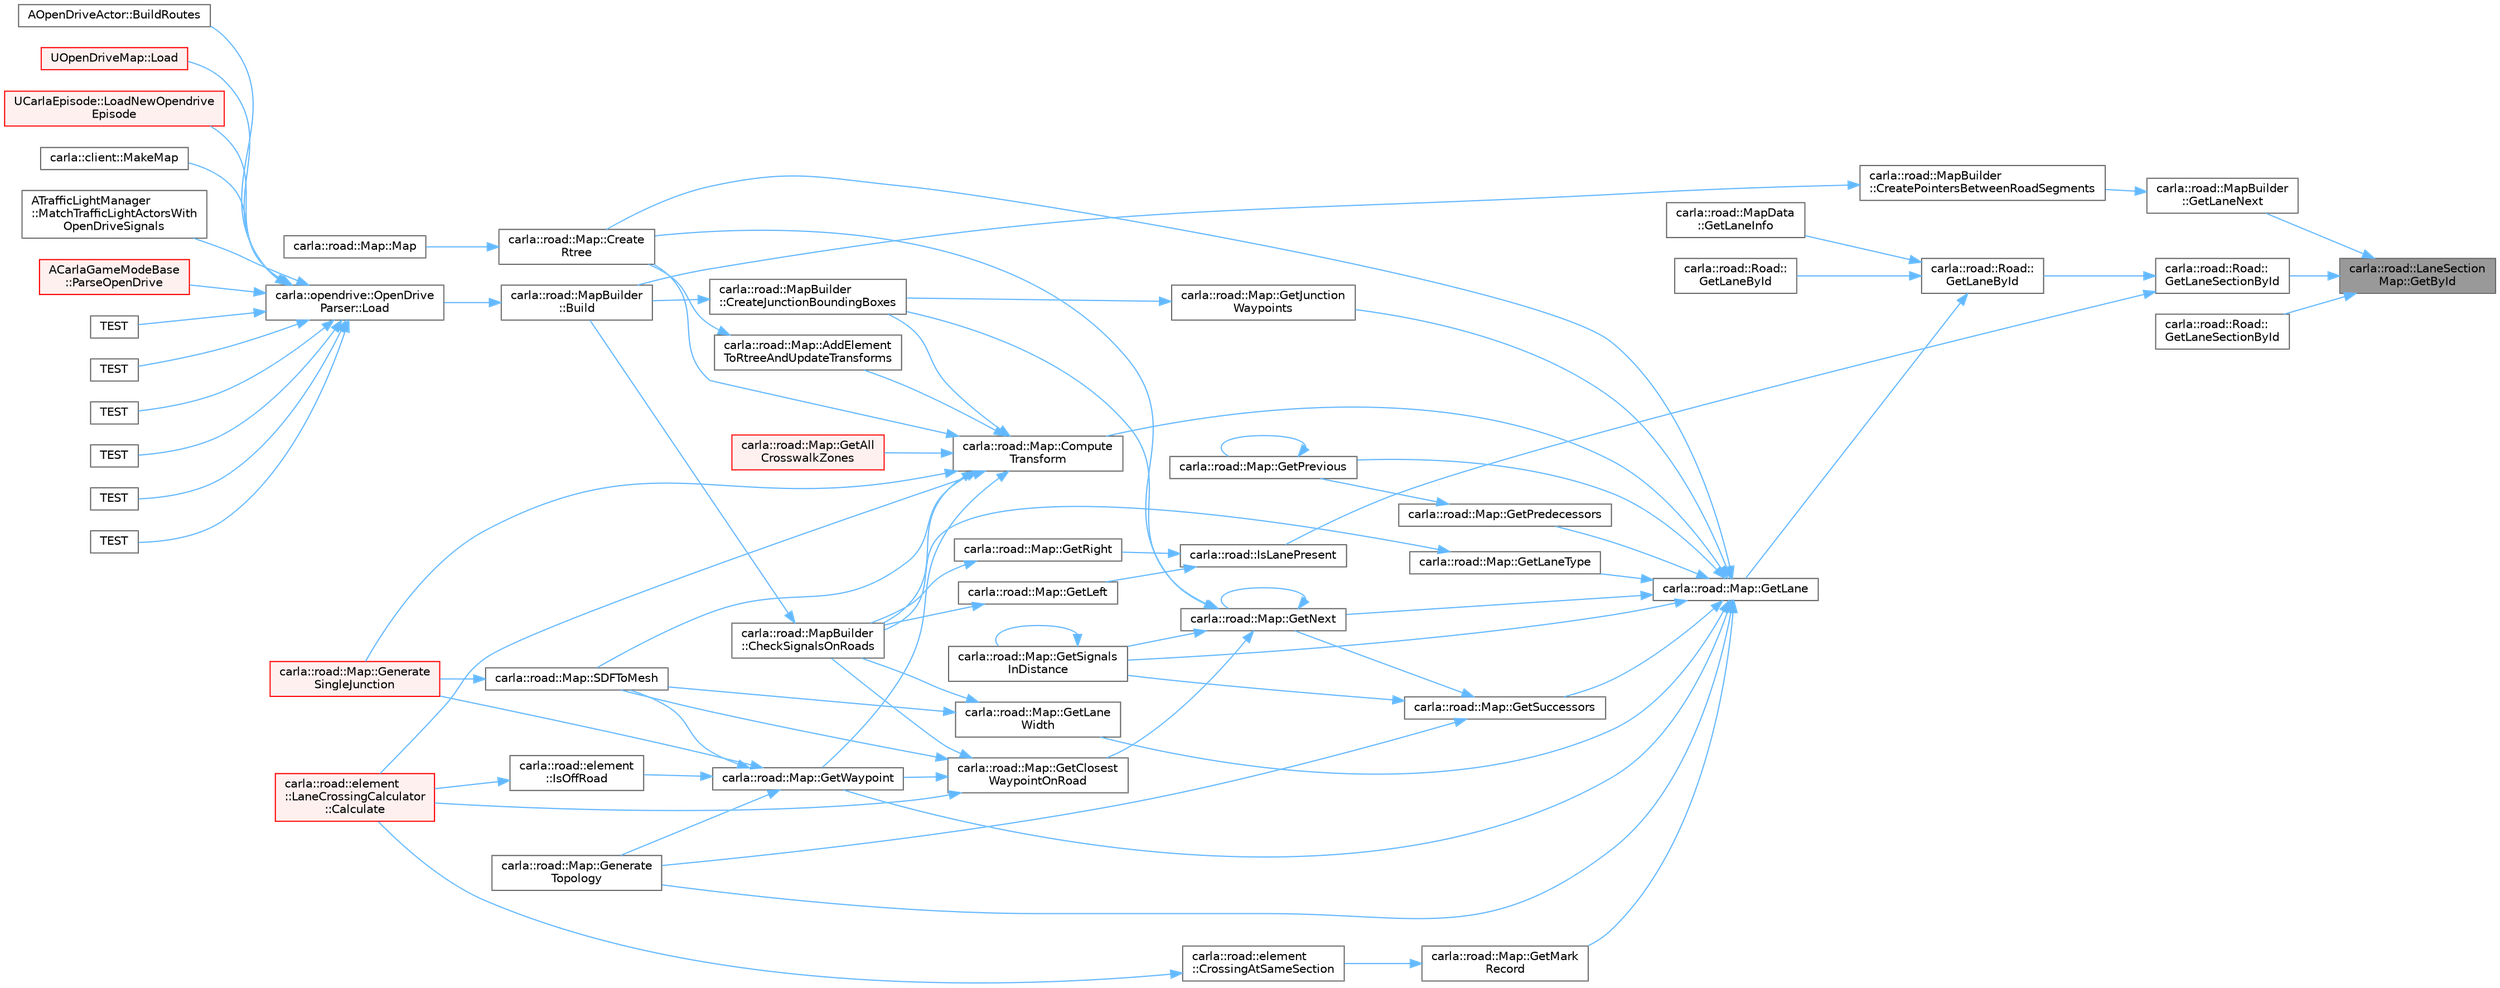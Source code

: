 digraph "carla::road::LaneSectionMap::GetById"
{
 // INTERACTIVE_SVG=YES
 // LATEX_PDF_SIZE
  bgcolor="transparent";
  edge [fontname=Helvetica,fontsize=10,labelfontname=Helvetica,labelfontsize=10];
  node [fontname=Helvetica,fontsize=10,shape=box,height=0.2,width=0.4];
  rankdir="RL";
  Node1 [id="Node000001",label="carla::road::LaneSection\lMap::GetById",height=0.2,width=0.4,color="gray40", fillcolor="grey60", style="filled", fontcolor="black",tooltip=" "];
  Node1 -> Node2 [id="edge1_Node000001_Node000002",dir="back",color="steelblue1",style="solid",tooltip=" "];
  Node2 [id="Node000002",label="carla::road::MapBuilder\l::GetLaneNext",height=0.2,width=0.4,color="grey40", fillcolor="white", style="filled",URL="$de/d16/classcarla_1_1road_1_1MapBuilder.html#ad84a5423baee8d92269aab9d8723c68a",tooltip="Return a list of pointers to all lanes from a lane (using road and junction info)."];
  Node2 -> Node3 [id="edge2_Node000002_Node000003",dir="back",color="steelblue1",style="solid",tooltip=" "];
  Node3 [id="Node000003",label="carla::road::MapBuilder\l::CreatePointersBetweenRoadSegments",height=0.2,width=0.4,color="grey40", fillcolor="white", style="filled",URL="$de/d16/classcarla_1_1road_1_1MapBuilder.html#ae3f4192b6f1b0737a5d12923fc8da239",tooltip="Create the pointers between RoadSegments based on the ids."];
  Node3 -> Node4 [id="edge3_Node000003_Node000004",dir="back",color="steelblue1",style="solid",tooltip=" "];
  Node4 [id="Node000004",label="carla::road::MapBuilder\l::Build",height=0.2,width=0.4,color="grey40", fillcolor="white", style="filled",URL="$de/d16/classcarla_1_1road_1_1MapBuilder.html#a7b0bb12125e15fd246924aee12327e7e",tooltip=" "];
  Node4 -> Node5 [id="edge4_Node000004_Node000005",dir="back",color="steelblue1",style="solid",tooltip=" "];
  Node5 [id="Node000005",label="carla::opendrive::OpenDrive\lParser::Load",height=0.2,width=0.4,color="grey40", fillcolor="white", style="filled",URL="$de/d5a/classcarla_1_1opendrive_1_1OpenDriveParser.html#a599fd6174f30aaee59590c16503afd8a",tooltip=" "];
  Node5 -> Node6 [id="edge5_Node000005_Node000006",dir="back",color="steelblue1",style="solid",tooltip=" "];
  Node6 [id="Node000006",label="AOpenDriveActor::BuildRoutes",height=0.2,width=0.4,color="grey40", fillcolor="white", style="filled",URL="$d0/d2d/classAOpenDriveActor.html#ac8678af2b371c3a3faca8775ab1e4816",tooltip=" "];
  Node5 -> Node7 [id="edge6_Node000005_Node000007",dir="back",color="steelblue1",style="solid",tooltip=" "];
  Node7 [id="Node000007",label="UOpenDriveMap::Load",height=0.2,width=0.4,color="red", fillcolor="#FFF0F0", style="filled",URL="$d8/dfe/classUOpenDriveMap.html#a0ce422ee1f79211e6957bab1d2048348",tooltip="Load this map with an OpenDrive (XODR) file."];
  Node5 -> Node10 [id="edge7_Node000005_Node000010",dir="back",color="steelblue1",style="solid",tooltip=" "];
  Node10 [id="Node000010",label="UCarlaEpisode::LoadNewOpendrive\lEpisode",height=0.2,width=0.4,color="red", fillcolor="#FFF0F0", style="filled",URL="$dc/d84/classUCarlaEpisode.html#a3eeed56e0cc3cf04d266b86c5a88c3ed",tooltip="Load a new map generating the mesh from OpenDRIVE data and start a new episode."];
  Node5 -> Node13 [id="edge8_Node000005_Node000013",dir="back",color="steelblue1",style="solid",tooltip=" "];
  Node13 [id="Node000013",label="carla::client::MakeMap",height=0.2,width=0.4,color="grey40", fillcolor="white", style="filled",URL="$d2/daf/namespacecarla_1_1client.html#a228b83c6429f8e3406a93a1b41eb1565",tooltip=" "];
  Node5 -> Node14 [id="edge9_Node000005_Node000014",dir="back",color="steelblue1",style="solid",tooltip=" "];
  Node14 [id="Node000014",label="ATrafficLightManager\l::MatchTrafficLightActorsWith\lOpenDriveSignals",height=0.2,width=0.4,color="grey40", fillcolor="white", style="filled",URL="$df/da5/classATrafficLightManager.html#a212893f28dfefd3883c68be7e9a7d835",tooltip=" "];
  Node5 -> Node15 [id="edge10_Node000005_Node000015",dir="back",color="steelblue1",style="solid",tooltip=" "];
  Node15 [id="Node000015",label="ACarlaGameModeBase\l::ParseOpenDrive",height=0.2,width=0.4,color="red", fillcolor="#FFF0F0", style="filled",URL="$db/de5/classACarlaGameModeBase.html#aa1cc7f6d077f3a4dcf7b1d523c9f5d2f",tooltip=" "];
  Node5 -> Node17 [id="edge11_Node000005_Node000017",dir="back",color="steelblue1",style="solid",tooltip=" "];
  Node17 [id="Node000017",label="TEST",height=0.2,width=0.4,color="grey40", fillcolor="white", style="filled",URL="$d1/dc0/test__opendrive_8cpp.html#a95337c8716f4e9d4e8bba560dbde9e34",tooltip=" "];
  Node5 -> Node18 [id="edge12_Node000005_Node000018",dir="back",color="steelblue1",style="solid",tooltip=" "];
  Node18 [id="Node000018",label="TEST",height=0.2,width=0.4,color="grey40", fillcolor="white", style="filled",URL="$d1/dc0/test__opendrive_8cpp.html#a21ad6143dcb9642d77c0dfc031f41b2a",tooltip=" "];
  Node5 -> Node19 [id="edge13_Node000005_Node000019",dir="back",color="steelblue1",style="solid",tooltip=" "];
  Node19 [id="Node000019",label="TEST",height=0.2,width=0.4,color="grey40", fillcolor="white", style="filled",URL="$d1/dc0/test__opendrive_8cpp.html#ad3c77eb93e568426e72ddb84a31031a7",tooltip=" "];
  Node5 -> Node20 [id="edge14_Node000005_Node000020",dir="back",color="steelblue1",style="solid",tooltip=" "];
  Node20 [id="Node000020",label="TEST",height=0.2,width=0.4,color="grey40", fillcolor="white", style="filled",URL="$d1/dc0/test__opendrive_8cpp.html#aa6244d8f18c32ca7e6f0b3de79354dda",tooltip=" "];
  Node5 -> Node21 [id="edge15_Node000005_Node000021",dir="back",color="steelblue1",style="solid",tooltip=" "];
  Node21 [id="Node000021",label="TEST",height=0.2,width=0.4,color="grey40", fillcolor="white", style="filled",URL="$d1/dc0/test__opendrive_8cpp.html#ac8d924b4ffb05114a054b94c74cffa78",tooltip=" "];
  Node5 -> Node22 [id="edge16_Node000005_Node000022",dir="back",color="steelblue1",style="solid",tooltip=" "];
  Node22 [id="Node000022",label="TEST",height=0.2,width=0.4,color="grey40", fillcolor="white", style="filled",URL="$d1/dc0/test__opendrive_8cpp.html#a47478715c88bbf3920c5566107f97b94",tooltip=" "];
  Node1 -> Node23 [id="edge17_Node000001_Node000023",dir="back",color="steelblue1",style="solid",tooltip=" "];
  Node23 [id="Node000023",label="carla::road::Road::\lGetLaneSectionById",height=0.2,width=0.4,color="grey40", fillcolor="white", style="filled",URL="$dd/de6/classcarla_1_1road_1_1Road.html#afc2ce3f2de8825413a827d46c62c197b",tooltip=" "];
  Node23 -> Node24 [id="edge18_Node000023_Node000024",dir="back",color="steelblue1",style="solid",tooltip=" "];
  Node24 [id="Node000024",label="carla::road::Road::\lGetLaneById",height=0.2,width=0.4,color="grey40", fillcolor="white", style="filled",URL="$dd/de6/classcarla_1_1road_1_1Road.html#a44cd205b140128adf1fc06f91f55409a",tooltip=" "];
  Node24 -> Node25 [id="edge19_Node000024_Node000025",dir="back",color="steelblue1",style="solid",tooltip=" "];
  Node25 [id="Node000025",label="carla::road::Map::GetLane",height=0.2,width=0.4,color="grey40", fillcolor="white", style="filled",URL="$d0/d34/classcarla_1_1road_1_1Map.html#af8814cb7eb14d0691d9c1e49f4ef88b1",tooltip="========================================================================"];
  Node25 -> Node26 [id="edge20_Node000025_Node000026",dir="back",color="steelblue1",style="solid",tooltip=" "];
  Node26 [id="Node000026",label="carla::road::Map::Compute\lTransform",height=0.2,width=0.4,color="grey40", fillcolor="white", style="filled",URL="$d0/d34/classcarla_1_1road_1_1Map.html#ab92716131e75fa9760042389d14f56a2",tooltip=" "];
  Node26 -> Node27 [id="edge21_Node000026_Node000027",dir="back",color="steelblue1",style="solid",tooltip=" "];
  Node27 [id="Node000027",label="carla::road::Map::AddElement\lToRtreeAndUpdateTransforms",height=0.2,width=0.4,color="grey40", fillcolor="white", style="filled",URL="$d0/d34/classcarla_1_1road_1_1Map.html#a36af7faea3211dab99511c59e06c52c2",tooltip=" "];
  Node27 -> Node28 [id="edge22_Node000027_Node000028",dir="back",color="steelblue1",style="solid",tooltip=" "];
  Node28 [id="Node000028",label="carla::road::Map::Create\lRtree",height=0.2,width=0.4,color="grey40", fillcolor="white", style="filled",URL="$d0/d34/classcarla_1_1road_1_1Map.html#ad30ed42bc1a8089df7d63ec8cdfa3e72",tooltip=" "];
  Node28 -> Node29 [id="edge23_Node000028_Node000029",dir="back",color="steelblue1",style="solid",tooltip=" "];
  Node29 [id="Node000029",label="carla::road::Map::Map",height=0.2,width=0.4,color="grey40", fillcolor="white", style="filled",URL="$d0/d34/classcarla_1_1road_1_1Map.html#a8f7405072e937b732ea32c9b73bd116c",tooltip="========================================================================"];
  Node26 -> Node30 [id="edge24_Node000026_Node000030",dir="back",color="steelblue1",style="solid",tooltip=" "];
  Node30 [id="Node000030",label="carla::road::element\l::LaneCrossingCalculator\l::Calculate",height=0.2,width=0.4,color="red", fillcolor="#FFF0F0", style="filled",URL="$d2/d60/classcarla_1_1road_1_1element_1_1LaneCrossingCalculator.html#a589511f573df9e9c46c55a7a46c02cd6",tooltip=" "];
  Node26 -> Node32 [id="edge25_Node000026_Node000032",dir="back",color="steelblue1",style="solid",tooltip=" "];
  Node32 [id="Node000032",label="carla::road::MapBuilder\l::CheckSignalsOnRoads",height=0.2,width=0.4,color="grey40", fillcolor="white", style="filled",URL="$de/d16/classcarla_1_1road_1_1MapBuilder.html#af3773de062a9e9aec4310f024f19ba28",tooltip="Checks signals overlapping driving lanes and emits a warning"];
  Node32 -> Node4 [id="edge26_Node000032_Node000004",dir="back",color="steelblue1",style="solid",tooltip=" "];
  Node26 -> Node33 [id="edge27_Node000026_Node000033",dir="back",color="steelblue1",style="solid",tooltip=" "];
  Node33 [id="Node000033",label="carla::road::MapBuilder\l::CreateJunctionBoundingBoxes",height=0.2,width=0.4,color="grey40", fillcolor="white", style="filled",URL="$de/d16/classcarla_1_1road_1_1MapBuilder.html#ab0d9fe008defb1501769cf62f8cadf14",tooltip="Create the bounding boxes of each junction"];
  Node33 -> Node4 [id="edge28_Node000033_Node000004",dir="back",color="steelblue1",style="solid",tooltip=" "];
  Node26 -> Node28 [id="edge29_Node000026_Node000028",dir="back",color="steelblue1",style="solid",tooltip=" "];
  Node26 -> Node34 [id="edge30_Node000026_Node000034",dir="back",color="steelblue1",style="solid",tooltip=" "];
  Node34 [id="Node000034",label="carla::road::Map::Generate\lSingleJunction",height=0.2,width=0.4,color="red", fillcolor="#FFF0F0", style="filled",URL="$d0/d34/classcarla_1_1road_1_1Map.html#accf4f345bb9db4bcd6cdd9e6fec322cc",tooltip=" "];
  Node26 -> Node37 [id="edge31_Node000026_Node000037",dir="back",color="steelblue1",style="solid",tooltip=" "];
  Node37 [id="Node000037",label="carla::road::Map::GetAll\lCrosswalkZones",height=0.2,width=0.4,color="red", fillcolor="#FFF0F0", style="filled",URL="$d0/d34/classcarla_1_1road_1_1Map.html#ad5c36d945ee852b47b55e7d3210a20d0",tooltip="Returns a list of locations defining 2d areas, when a location is repeated an area is finished"];
  Node26 -> Node39 [id="edge32_Node000026_Node000039",dir="back",color="steelblue1",style="solid",tooltip=" "];
  Node39 [id="Node000039",label="carla::road::Map::GetWaypoint",height=0.2,width=0.4,color="grey40", fillcolor="white", style="filled",URL="$d0/d34/classcarla_1_1road_1_1Map.html#a39f0ccacb98f62b339de96c69621543b",tooltip=" "];
  Node39 -> Node34 [id="edge33_Node000039_Node000034",dir="back",color="steelblue1",style="solid",tooltip=" "];
  Node39 -> Node40 [id="edge34_Node000039_Node000040",dir="back",color="steelblue1",style="solid",tooltip=" "];
  Node40 [id="Node000040",label="carla::road::Map::Generate\lTopology",height=0.2,width=0.4,color="grey40", fillcolor="white", style="filled",URL="$d0/d34/classcarla_1_1road_1_1Map.html#a047f3fd871248ef6cea3d7057e38830b",tooltip="Generate the minimum set of waypoints that define the topology of map."];
  Node39 -> Node41 [id="edge35_Node000039_Node000041",dir="back",color="steelblue1",style="solid",tooltip=" "];
  Node41 [id="Node000041",label="carla::road::element\l::IsOffRoad",height=0.2,width=0.4,color="grey40", fillcolor="white", style="filled",URL="$df/dc1/namespacecarla_1_1road_1_1element.html#ad4397b3938f0a721ad5208f14912b744",tooltip=" "];
  Node41 -> Node30 [id="edge36_Node000041_Node000030",dir="back",color="steelblue1",style="solid",tooltip=" "];
  Node39 -> Node42 [id="edge37_Node000039_Node000042",dir="back",color="steelblue1",style="solid",tooltip=" "];
  Node42 [id="Node000042",label="carla::road::Map::SDFToMesh",height=0.2,width=0.4,color="grey40", fillcolor="white", style="filled",URL="$d0/d34/classcarla_1_1road_1_1Map.html#a1653a470bdf6e93b0471773b2e079847",tooltip=" "];
  Node42 -> Node34 [id="edge38_Node000042_Node000034",dir="back",color="steelblue1",style="solid",tooltip=" "];
  Node26 -> Node42 [id="edge39_Node000026_Node000042",dir="back",color="steelblue1",style="solid",tooltip=" "];
  Node25 -> Node28 [id="edge40_Node000025_Node000028",dir="back",color="steelblue1",style="solid",tooltip=" "];
  Node25 -> Node40 [id="edge41_Node000025_Node000040",dir="back",color="steelblue1",style="solid",tooltip=" "];
  Node25 -> Node43 [id="edge42_Node000025_Node000043",dir="back",color="steelblue1",style="solid",tooltip=" "];
  Node43 [id="Node000043",label="carla::road::Map::GetJunction\lWaypoints",height=0.2,width=0.4,color="grey40", fillcolor="white", style="filled",URL="$d0/d34/classcarla_1_1road_1_1Map.html#adf1b3cb75595be020adbdbd325298638",tooltip="Generate waypoints of the junction"];
  Node43 -> Node33 [id="edge43_Node000043_Node000033",dir="back",color="steelblue1",style="solid",tooltip=" "];
  Node25 -> Node44 [id="edge44_Node000025_Node000044",dir="back",color="steelblue1",style="solid",tooltip=" "];
  Node44 [id="Node000044",label="carla::road::Map::GetLaneType",height=0.2,width=0.4,color="grey40", fillcolor="white", style="filled",URL="$d0/d34/classcarla_1_1road_1_1Map.html#a13a6d3fc7996a000ca9e689f0b814730",tooltip=" "];
  Node44 -> Node32 [id="edge45_Node000044_Node000032",dir="back",color="steelblue1",style="solid",tooltip=" "];
  Node25 -> Node45 [id="edge46_Node000025_Node000045",dir="back",color="steelblue1",style="solid",tooltip=" "];
  Node45 [id="Node000045",label="carla::road::Map::GetLane\lWidth",height=0.2,width=0.4,color="grey40", fillcolor="white", style="filled",URL="$d0/d34/classcarla_1_1road_1_1Map.html#a224091be975361b3d8495dd0d5649f01",tooltip=" "];
  Node45 -> Node32 [id="edge47_Node000045_Node000032",dir="back",color="steelblue1",style="solid",tooltip=" "];
  Node45 -> Node42 [id="edge48_Node000045_Node000042",dir="back",color="steelblue1",style="solid",tooltip=" "];
  Node25 -> Node46 [id="edge49_Node000025_Node000046",dir="back",color="steelblue1",style="solid",tooltip=" "];
  Node46 [id="Node000046",label="carla::road::Map::GetMark\lRecord",height=0.2,width=0.4,color="grey40", fillcolor="white", style="filled",URL="$d0/d34/classcarla_1_1road_1_1Map.html#a4a0c764747946ae995862a48f359533b",tooltip=" "];
  Node46 -> Node47 [id="edge50_Node000046_Node000047",dir="back",color="steelblue1",style="solid",tooltip=" "];
  Node47 [id="Node000047",label="carla::road::element\l::CrossingAtSameSection",height=0.2,width=0.4,color="grey40", fillcolor="white", style="filled",URL="$df/dc1/namespacecarla_1_1road_1_1element.html#acbe8560f6810573eb51af9654c3ada77",tooltip="Calculate the lane markings that need to be crossed from lane_id_origin to lane_id_destination."];
  Node47 -> Node30 [id="edge51_Node000047_Node000030",dir="back",color="steelblue1",style="solid",tooltip=" "];
  Node25 -> Node48 [id="edge52_Node000025_Node000048",dir="back",color="steelblue1",style="solid",tooltip=" "];
  Node48 [id="Node000048",label="carla::road::Map::GetNext",height=0.2,width=0.4,color="grey40", fillcolor="white", style="filled",URL="$d0/d34/classcarla_1_1road_1_1Map.html#a83541de08e4b515768c211f1cdbecd4f",tooltip="Return the list of waypoints at distance such that a vehicle at waypoint could drive to."];
  Node48 -> Node33 [id="edge53_Node000048_Node000033",dir="back",color="steelblue1",style="solid",tooltip=" "];
  Node48 -> Node28 [id="edge54_Node000048_Node000028",dir="back",color="steelblue1",style="solid",tooltip=" "];
  Node48 -> Node49 [id="edge55_Node000048_Node000049",dir="back",color="steelblue1",style="solid",tooltip=" "];
  Node49 [id="Node000049",label="carla::road::Map::GetClosest\lWaypointOnRoad",height=0.2,width=0.4,color="grey40", fillcolor="white", style="filled",URL="$d0/d34/classcarla_1_1road_1_1Map.html#a37ba4f58b767002274b6f4d86258986a",tooltip="========================================================================"];
  Node49 -> Node30 [id="edge56_Node000049_Node000030",dir="back",color="steelblue1",style="solid",tooltip=" "];
  Node49 -> Node32 [id="edge57_Node000049_Node000032",dir="back",color="steelblue1",style="solid",tooltip=" "];
  Node49 -> Node39 [id="edge58_Node000049_Node000039",dir="back",color="steelblue1",style="solid",tooltip=" "];
  Node49 -> Node42 [id="edge59_Node000049_Node000042",dir="back",color="steelblue1",style="solid",tooltip=" "];
  Node48 -> Node48 [id="edge60_Node000048_Node000048",dir="back",color="steelblue1",style="solid",tooltip=" "];
  Node48 -> Node50 [id="edge61_Node000048_Node000050",dir="back",color="steelblue1",style="solid",tooltip=" "];
  Node50 [id="Node000050",label="carla::road::Map::GetSignals\lInDistance",height=0.2,width=0.4,color="grey40", fillcolor="white", style="filled",URL="$d0/d34/classcarla_1_1road_1_1Map.html#a048dcf017f5500a177b28c36aac1e769",tooltip="Searches signals from an initial waypoint until the defined distance."];
  Node50 -> Node50 [id="edge62_Node000050_Node000050",dir="back",color="steelblue1",style="solid",tooltip=" "];
  Node25 -> Node51 [id="edge63_Node000025_Node000051",dir="back",color="steelblue1",style="solid",tooltip=" "];
  Node51 [id="Node000051",label="carla::road::Map::GetPredecessors",height=0.2,width=0.4,color="grey40", fillcolor="white", style="filled",URL="$d0/d34/classcarla_1_1road_1_1Map.html#ad0f471608dfa32a20135abb08bb53f4e",tooltip=" "];
  Node51 -> Node52 [id="edge64_Node000051_Node000052",dir="back",color="steelblue1",style="solid",tooltip=" "];
  Node52 [id="Node000052",label="carla::road::Map::GetPrevious",height=0.2,width=0.4,color="grey40", fillcolor="white", style="filled",URL="$d0/d34/classcarla_1_1road_1_1Map.html#a0afb8efa57799a556b3e242a683b5546",tooltip="Return the list of waypoints at distance in the reversed direction that a vehicle at waypoint could d..."];
  Node52 -> Node52 [id="edge65_Node000052_Node000052",dir="back",color="steelblue1",style="solid",tooltip=" "];
  Node25 -> Node52 [id="edge66_Node000025_Node000052",dir="back",color="steelblue1",style="solid",tooltip=" "];
  Node25 -> Node50 [id="edge67_Node000025_Node000050",dir="back",color="steelblue1",style="solid",tooltip=" "];
  Node25 -> Node53 [id="edge68_Node000025_Node000053",dir="back",color="steelblue1",style="solid",tooltip=" "];
  Node53 [id="Node000053",label="carla::road::Map::GetSuccessors",height=0.2,width=0.4,color="grey40", fillcolor="white", style="filled",URL="$d0/d34/classcarla_1_1road_1_1Map.html#ad207ea3fcc57867c290d05d8e6578cf5",tooltip="========================================================================"];
  Node53 -> Node40 [id="edge69_Node000053_Node000040",dir="back",color="steelblue1",style="solid",tooltip=" "];
  Node53 -> Node48 [id="edge70_Node000053_Node000048",dir="back",color="steelblue1",style="solid",tooltip=" "];
  Node53 -> Node50 [id="edge71_Node000053_Node000050",dir="back",color="steelblue1",style="solid",tooltip=" "];
  Node25 -> Node39 [id="edge72_Node000025_Node000039",dir="back",color="steelblue1",style="solid",tooltip=" "];
  Node24 -> Node54 [id="edge73_Node000024_Node000054",dir="back",color="steelblue1",style="solid",tooltip=" "];
  Node54 [id="Node000054",label="carla::road::Road::\lGetLaneById",height=0.2,width=0.4,color="grey40", fillcolor="white", style="filled",URL="$dd/de6/classcarla_1_1road_1_1Road.html#a7b6ee9e50589c5f44789146bd22ac689",tooltip=" "];
  Node24 -> Node55 [id="edge74_Node000024_Node000055",dir="back",color="steelblue1",style="solid",tooltip=" "];
  Node55 [id="Node000055",label="carla::road::MapData\l::GetLaneInfo",height=0.2,width=0.4,color="grey40", fillcolor="white", style="filled",URL="$da/d3b/classcarla_1_1road_1_1MapData.html#af12539d55764efc42ba1c634d954ad87",tooltip=" "];
  Node23 -> Node56 [id="edge75_Node000023_Node000056",dir="back",color="steelblue1",style="solid",tooltip=" "];
  Node56 [id="Node000056",label="carla::road::IsLanePresent",height=0.2,width=0.4,color="grey40", fillcolor="white", style="filled",URL="$de/d26/namespacecarla_1_1road.html#a7ecd44cf0915faa4721092185974318d",tooltip="Assumes road_id and section_id are valid."];
  Node56 -> Node57 [id="edge76_Node000056_Node000057",dir="back",color="steelblue1",style="solid",tooltip=" "];
  Node57 [id="Node000057",label="carla::road::Map::GetLeft",height=0.2,width=0.4,color="grey40", fillcolor="white", style="filled",URL="$d0/d34/classcarla_1_1road_1_1Map.html#a7664d704c1bde6685c333c02cda22714",tooltip="Return a waypoint at the lane of waypoint's left lane."];
  Node57 -> Node32 [id="edge77_Node000057_Node000032",dir="back",color="steelblue1",style="solid",tooltip=" "];
  Node56 -> Node58 [id="edge78_Node000056_Node000058",dir="back",color="steelblue1",style="solid",tooltip=" "];
  Node58 [id="Node000058",label="carla::road::Map::GetRight",height=0.2,width=0.4,color="grey40", fillcolor="white", style="filled",URL="$d0/d34/classcarla_1_1road_1_1Map.html#a6936c20e8e76ccf7dc11de423c73c84d",tooltip="Return a waypoint at the lane of waypoint's right lane."];
  Node58 -> Node32 [id="edge79_Node000058_Node000032",dir="back",color="steelblue1",style="solid",tooltip=" "];
  Node1 -> Node59 [id="edge80_Node000001_Node000059",dir="back",color="steelblue1",style="solid",tooltip=" "];
  Node59 [id="Node000059",label="carla::road::Road::\lGetLaneSectionById",height=0.2,width=0.4,color="grey40", fillcolor="white", style="filled",URL="$dd/de6/classcarla_1_1road_1_1Road.html#adb5042b0a05939473f6b8b85359b1b64",tooltip=" "];
}
